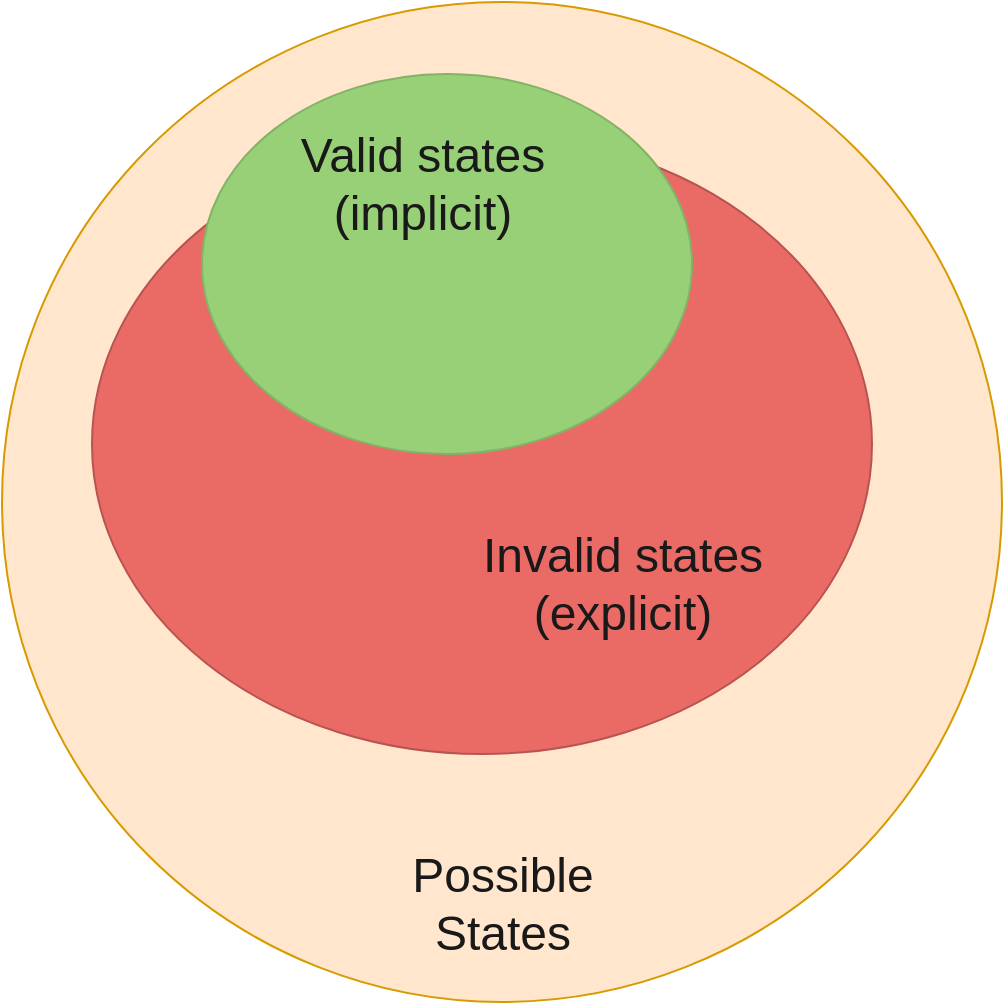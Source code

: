 <mxfile version="14.1.5" type="device"><diagram id="3228e29e-7158-1315-38df-8450db1d8a1d" name="Page-1"><mxGraphModel dx="3154" dy="1524" grid="1" gridSize="10" guides="1" tooltips="1" connect="1" arrows="1" fold="1" page="1" pageScale="1" pageWidth="1169" pageHeight="827" background="#ffffff" math="0" shadow="0"><root><mxCell id="0"/><mxCell id="1" parent="0"/><mxCell id="21532" value="" style="ellipse;fillColor=#ffe6cc;strokeColor=#d79b00;html=1;" parent="1" vertex="1"><mxGeometry x="335" y="164" width="500" height="500" as="geometry"/></mxCell><mxCell id="3medsQRt1dezOzh_1LWu-21545" value="Valid&lt;br&gt;States" style="text;fontSize=24;align=center;verticalAlign=middle;html=1;fontColor=#191919;" vertex="1" parent="1"><mxGeometry x="450" y="230" width="190" height="70" as="geometry"/></mxCell><mxCell id="3medsQRt1dezOzh_1LWu-21546" value="" style="ellipse;strokeColor=#b85450;html=1;fillColor=#EA6B66;" vertex="1" parent="1"><mxGeometry x="380" y="230" width="390" height="310" as="geometry"/></mxCell><mxCell id="3medsQRt1dezOzh_1LWu-21541" value="" style="ellipse;strokeColor=#82b366;html=1;fillColor=#97D077;" vertex="1" parent="1"><mxGeometry x="435" y="200" width="245" height="190" as="geometry"/></mxCell><mxCell id="3medsQRt1dezOzh_1LWu-21547" value="Possible&lt;br&gt;States" style="text;fontSize=24;align=center;verticalAlign=middle;html=1;fontColor=#191919;" vertex="1" parent="1"><mxGeometry x="490" y="580" width="190" height="70" as="geometry"/></mxCell><mxCell id="3medsQRt1dezOzh_1LWu-21548" value="Invalid states&lt;br&gt;(explicit)" style="text;fontSize=24;align=center;verticalAlign=middle;html=1;fontColor=#191919;" vertex="1" parent="1"><mxGeometry x="550" y="420" width="190" height="70" as="geometry"/></mxCell><mxCell id="3medsQRt1dezOzh_1LWu-21549" value="Valid states&lt;br&gt;(implicit)" style="text;fontSize=24;align=center;verticalAlign=middle;html=1;fontColor=#191919;" vertex="1" parent="1"><mxGeometry x="450" y="220" width="190" height="70" as="geometry"/></mxCell></root></mxGraphModel></diagram></mxfile>
